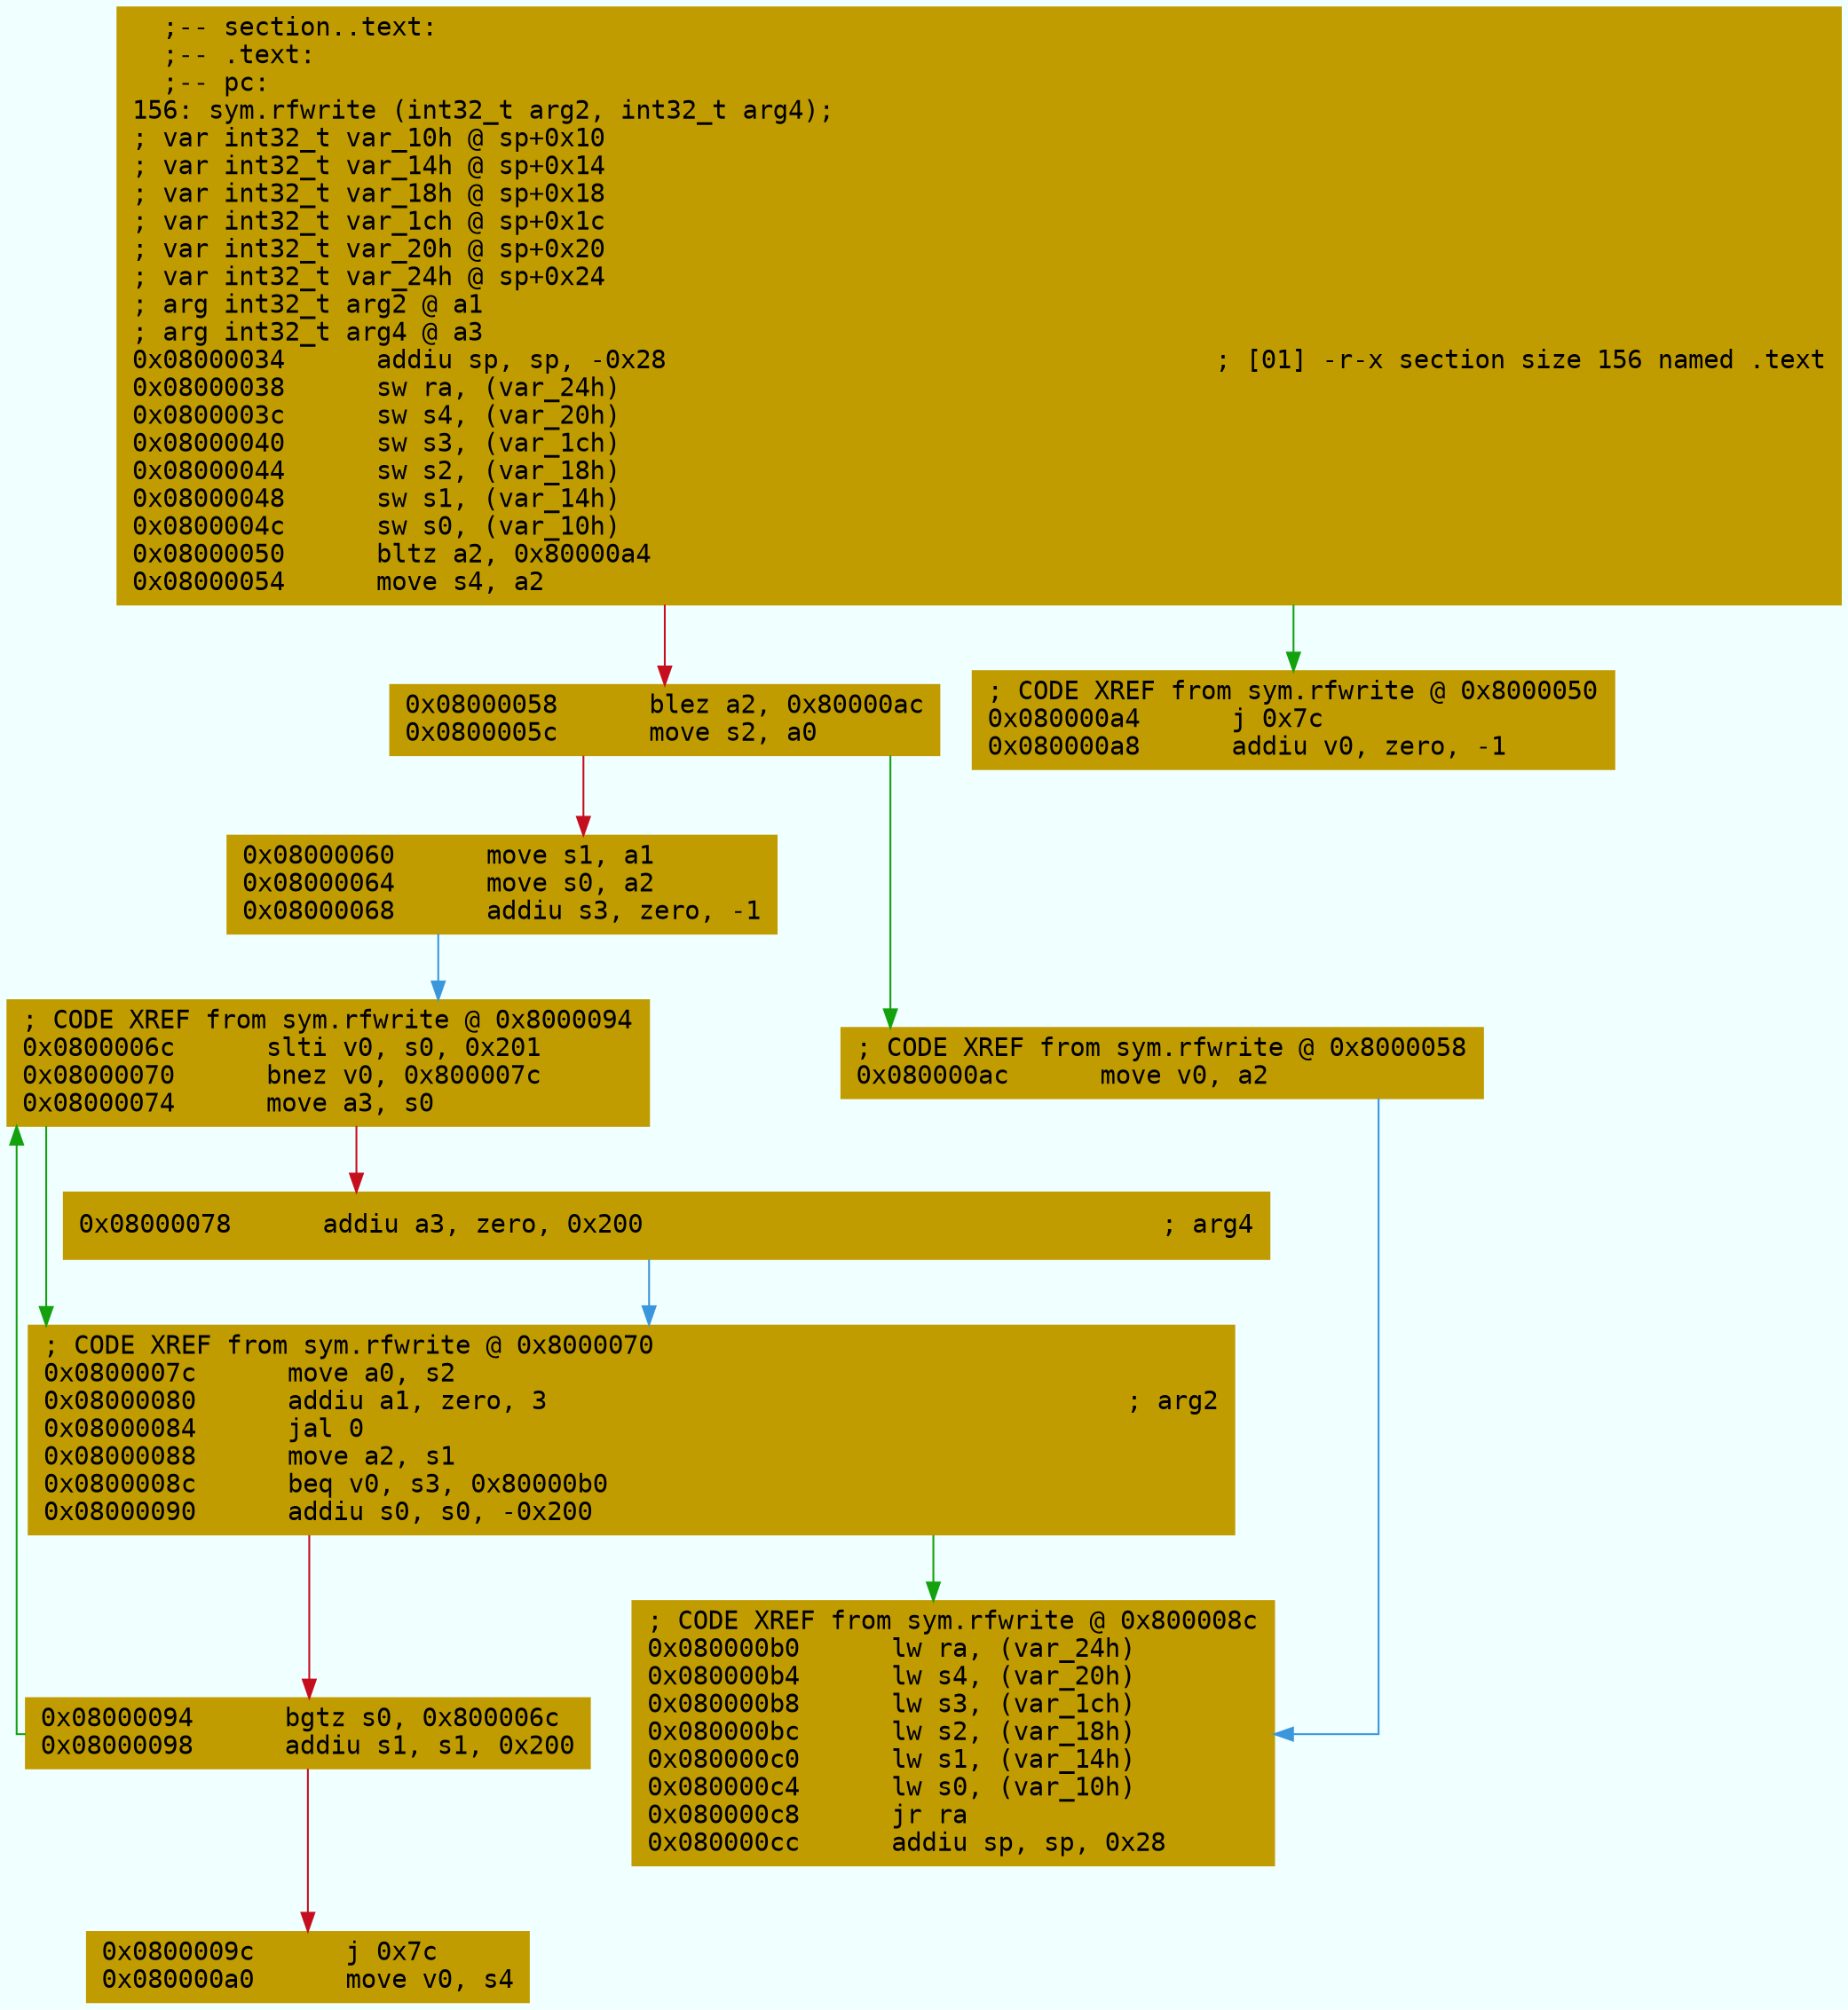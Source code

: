 digraph code {
	graph [bgcolor=azure fontsize=8 fontname="Courier" splines="ortho"];
	node [fillcolor=gray style=filled shape=box];
	edge [arrowhead="normal"];
	"0x08000034" [URL="sym.rfwrite/0x08000034", fillcolor="#c19c00",color="#c19c00", fontname="Courier",label="  ;-- section..text:\l  ;-- .text:\l  ;-- pc:\l156: sym.rfwrite (int32_t arg2, int32_t arg4);\l; var int32_t var_10h @ sp+0x10\l; var int32_t var_14h @ sp+0x14\l; var int32_t var_18h @ sp+0x18\l; var int32_t var_1ch @ sp+0x1c\l; var int32_t var_20h @ sp+0x20\l; var int32_t var_24h @ sp+0x24\l; arg int32_t arg2 @ a1\l; arg int32_t arg4 @ a3\l0x08000034      addiu sp, sp, -0x28                                    ; [01] -r-x section size 156 named .text\l0x08000038      sw ra, (var_24h)\l0x0800003c      sw s4, (var_20h)\l0x08000040      sw s3, (var_1ch)\l0x08000044      sw s2, (var_18h)\l0x08000048      sw s1, (var_14h)\l0x0800004c      sw s0, (var_10h)\l0x08000050      bltz a2, 0x80000a4\l0x08000054      move s4, a2\l"]
	"0x08000058" [URL="sym.rfwrite/0x08000058", fillcolor="#c19c00",color="#c19c00", fontname="Courier",label="0x08000058      blez a2, 0x80000ac\l0x0800005c      move s2, a0\l"]
	"0x08000060" [URL="sym.rfwrite/0x08000060", fillcolor="#c19c00",color="#c19c00", fontname="Courier",label="0x08000060      move s1, a1\l0x08000064      move s0, a2\l0x08000068      addiu s3, zero, -1\l"]
	"0x0800006c" [URL="sym.rfwrite/0x0800006c", fillcolor="#c19c00",color="#c19c00", fontname="Courier",label="; CODE XREF from sym.rfwrite @ 0x8000094\l0x0800006c      slti v0, s0, 0x201\l0x08000070      bnez v0, 0x800007c\l0x08000074      move a3, s0\l"]
	"0x08000078" [URL="sym.rfwrite/0x08000078", fillcolor="#c19c00",color="#c19c00", fontname="Courier",label="0x08000078      addiu a3, zero, 0x200                                  ; arg4\l"]
	"0x0800007c" [URL="sym.rfwrite/0x0800007c", fillcolor="#c19c00",color="#c19c00", fontname="Courier",label="; CODE XREF from sym.rfwrite @ 0x8000070\l0x0800007c      move a0, s2\l0x08000080      addiu a1, zero, 3                                      ; arg2\l0x08000084      jal 0\l0x08000088      move a2, s1\l0x0800008c      beq v0, s3, 0x80000b0\l0x08000090      addiu s0, s0, -0x200\l"]
	"0x08000094" [URL="sym.rfwrite/0x08000094", fillcolor="#c19c00",color="#c19c00", fontname="Courier",label="0x08000094      bgtz s0, 0x800006c\l0x08000098      addiu s1, s1, 0x200\l"]
	"0x0800009c" [URL="sym.rfwrite/0x0800009c", fillcolor="#c19c00",color="#c19c00", fontname="Courier",label="0x0800009c      j 0x7c\l0x080000a0      move v0, s4\l"]
	"0x080000a4" [URL="sym.rfwrite/0x080000a4", fillcolor="#c19c00",color="#c19c00", fontname="Courier",label="; CODE XREF from sym.rfwrite @ 0x8000050\l0x080000a4      j 0x7c\l0x080000a8      addiu v0, zero, -1\l"]
	"0x080000ac" [URL="sym.rfwrite/0x080000ac", fillcolor="#c19c00",color="#c19c00", fontname="Courier",label="; CODE XREF from sym.rfwrite @ 0x8000058\l0x080000ac      move v0, a2\l"]
	"0x080000b0" [URL="sym.rfwrite/0x080000b0", fillcolor="#c19c00",color="#c19c00", fontname="Courier",label="; CODE XREF from sym.rfwrite @ 0x800008c\l0x080000b0      lw ra, (var_24h)\l0x080000b4      lw s4, (var_20h)\l0x080000b8      lw s3, (var_1ch)\l0x080000bc      lw s2, (var_18h)\l0x080000c0      lw s1, (var_14h)\l0x080000c4      lw s0, (var_10h)\l0x080000c8      jr ra\l0x080000cc      addiu sp, sp, 0x28\l"]
        "0x08000034" -> "0x080000a4" [color="#13a10e"];
        "0x08000034" -> "0x08000058" [color="#c50f1f"];
        "0x08000058" -> "0x080000ac" [color="#13a10e"];
        "0x08000058" -> "0x08000060" [color="#c50f1f"];
        "0x08000060" -> "0x0800006c" [color="#3a96dd"];
        "0x0800006c" -> "0x0800007c" [color="#13a10e"];
        "0x0800006c" -> "0x08000078" [color="#c50f1f"];
        "0x08000078" -> "0x0800007c" [color="#3a96dd"];
        "0x0800007c" -> "0x080000b0" [color="#13a10e"];
        "0x0800007c" -> "0x08000094" [color="#c50f1f"];
        "0x08000094" -> "0x0800006c" [color="#13a10e"];
        "0x08000094" -> "0x0800009c" [color="#c50f1f"];
        "0x080000ac" -> "0x080000b0" [color="#3a96dd"];
}
